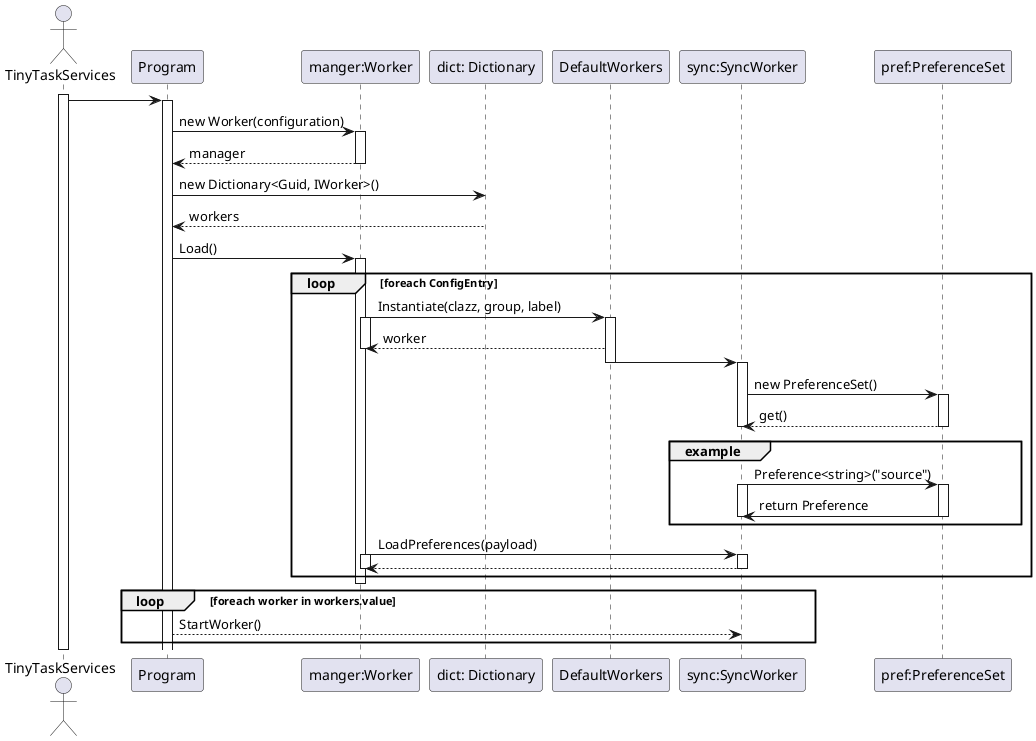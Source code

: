 @startuml

actor TinyTaskServices
activate TinyTaskServices

TinyTaskServices -> Program
activate Program

Program -> "manger:Worker" as manager : new Worker(configuration)
activate manager
manager -->Program : manager 
deactivate manager

Program -> "dict: Dictionary" as dict : new Dictionary<Guid, IWorker>()
dict --> Program : workers
deactivate dict

Program-> manager : Load()
activate manager
loop foreach ConfigEntry
manager -> DefaultWorkers : Instantiate(clazz, group, label)

activate manager
activate DefaultWorkers
DefaultWorkers --> manager: worker
deactivate manager

DefaultWorkers -> "sync:SyncWorker" as sync
deactivate DefaultWorkers
activate sync

sync -> "pref:PreferenceSet" as pref : new PreferenceSet()
activate pref
pref --> sync : get()
deactivate pref
deactivate sync

group example 
sync -> pref : Preference<string>("source")
activate sync
activate pref
pref->sync : return Preference 
deactivate sync
deactivate pref
end

deactivate DefaultWorkers

manager->sync : LoadPreferences(payload)
activate manager
activate sync
sync --> manager
deactivate manager
deactivate sync
end

deactivate manager

Loop foreach worker in workers.value
    Program --> sync: StartWorker()   
end
deactivate TinyTaskServices
@enduml